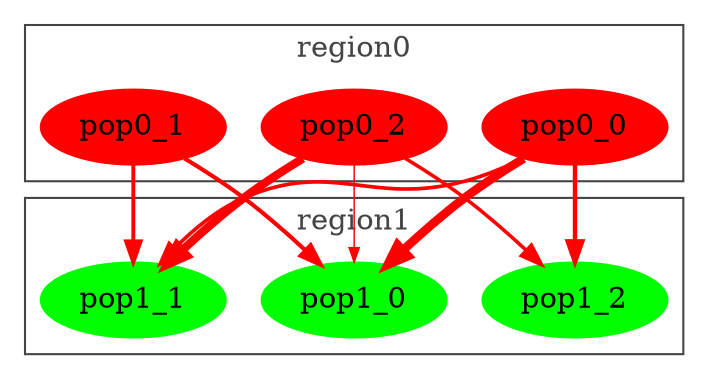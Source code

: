 digraph ArborExample {
	subgraph cluster_region0 {
		color="#444444" fontcolor="#444444"
		label=region0
		node [color="#ff0000" fontcolor="#000000" shape=ellipse style=filled]
		pop0_0 [label=pop0_0]
		pop0_1 [label=pop0_1]
		pop0_2 [label=pop0_2]
	}
	subgraph cluster_region1 {
		color="#444444" fontcolor="#444444"
		label=region1
		node [color="#00ff00" fontcolor="#000000" shape=ellipse style=filled]
		pop1_0 [label=pop1_0]
		pop1_1 [label=pop1_1]
		pop1_2 [label=pop1_2]
	}
	edge [arrowhead=normal arrowsize=1 color="#ff0000" fontcolor="#ff0000" penwidth=4.2 style=solid]
	pop0_0 -> pop1_0
	edge [arrowhead=normal arrowsize=1 color="#ff0000" fontcolor="#ff0000" penwidth=1.7669374050350133 style=solid]
	pop0_0 -> pop1_1
	edge [arrowhead=normal arrowsize=1 color="#ff0000" fontcolor="#ff0000" penwidth=2.1135446738526475 style=solid]
	pop0_0 -> pop1_2
	edge [arrowhead=normal arrowsize=1 color="#ff0000" fontcolor="#ff0000" penwidth=1.9846000807949211 style=solid]
	pop0_1 -> pop1_0
	edge [arrowhead=normal arrowsize=1 color="#ff0000" fontcolor="#ff0000" penwidth=1.8550276519174491 style=solid]
	pop0_1 -> pop1_1
	edge [arrowhead=normal arrowsize=0.7 color="#ff0000" fontcolor="#ff0000" penwidth=0.7 style=solid]
	pop0_2 -> pop1_0
	edge [arrowhead=normal arrowsize=1 color="#ff0000" fontcolor="#ff0000" penwidth=4.019816315339629 style=solid]
	pop0_2 -> pop1_1
	edge [arrowhead=normal arrowsize=1 color="#ff0000" fontcolor="#ff0000" penwidth=1.7042069096113048 style=solid]
	pop0_2 -> pop1_2
}
